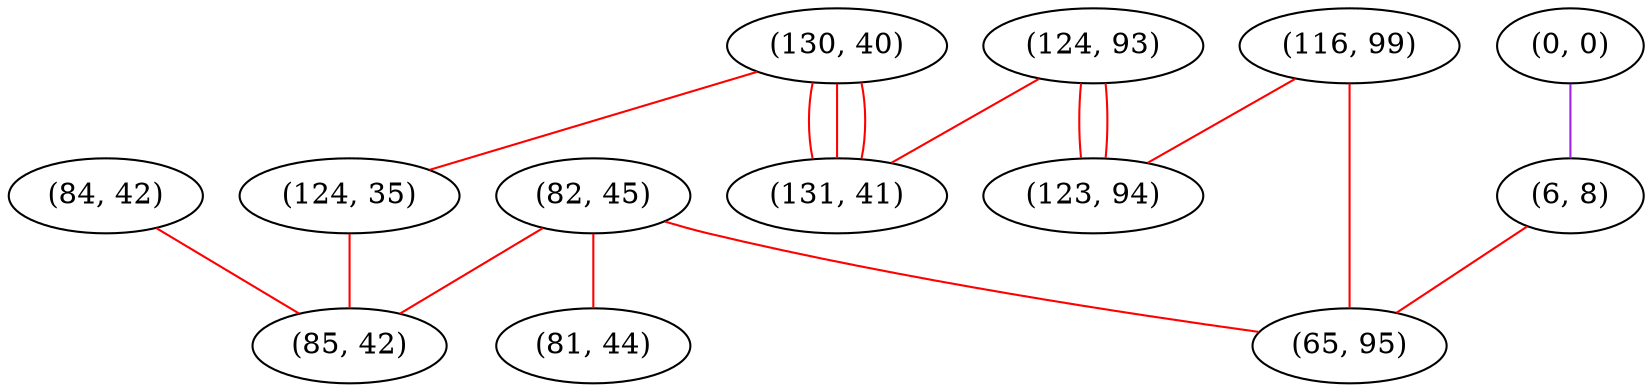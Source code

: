 graph "" {
"(82, 45)";
"(0, 0)";
"(6, 8)";
"(116, 99)";
"(124, 93)";
"(130, 40)";
"(124, 35)";
"(84, 42)";
"(131, 41)";
"(85, 42)";
"(81, 44)";
"(123, 94)";
"(65, 95)";
"(82, 45)" -- "(85, 42)"  [color=red, key=0, weight=1];
"(82, 45)" -- "(81, 44)"  [color=red, key=0, weight=1];
"(82, 45)" -- "(65, 95)"  [color=red, key=0, weight=1];
"(0, 0)" -- "(6, 8)"  [color=purple, key=0, weight=4];
"(6, 8)" -- "(65, 95)"  [color=red, key=0, weight=1];
"(116, 99)" -- "(123, 94)"  [color=red, key=0, weight=1];
"(116, 99)" -- "(65, 95)"  [color=red, key=0, weight=1];
"(124, 93)" -- "(131, 41)"  [color=red, key=0, weight=1];
"(124, 93)" -- "(123, 94)"  [color=red, key=0, weight=1];
"(124, 93)" -- "(123, 94)"  [color=red, key=1, weight=1];
"(130, 40)" -- "(131, 41)"  [color=red, key=0, weight=1];
"(130, 40)" -- "(131, 41)"  [color=red, key=1, weight=1];
"(130, 40)" -- "(131, 41)"  [color=red, key=2, weight=1];
"(130, 40)" -- "(124, 35)"  [color=red, key=0, weight=1];
"(124, 35)" -- "(85, 42)"  [color=red, key=0, weight=1];
"(84, 42)" -- "(85, 42)"  [color=red, key=0, weight=1];
}
